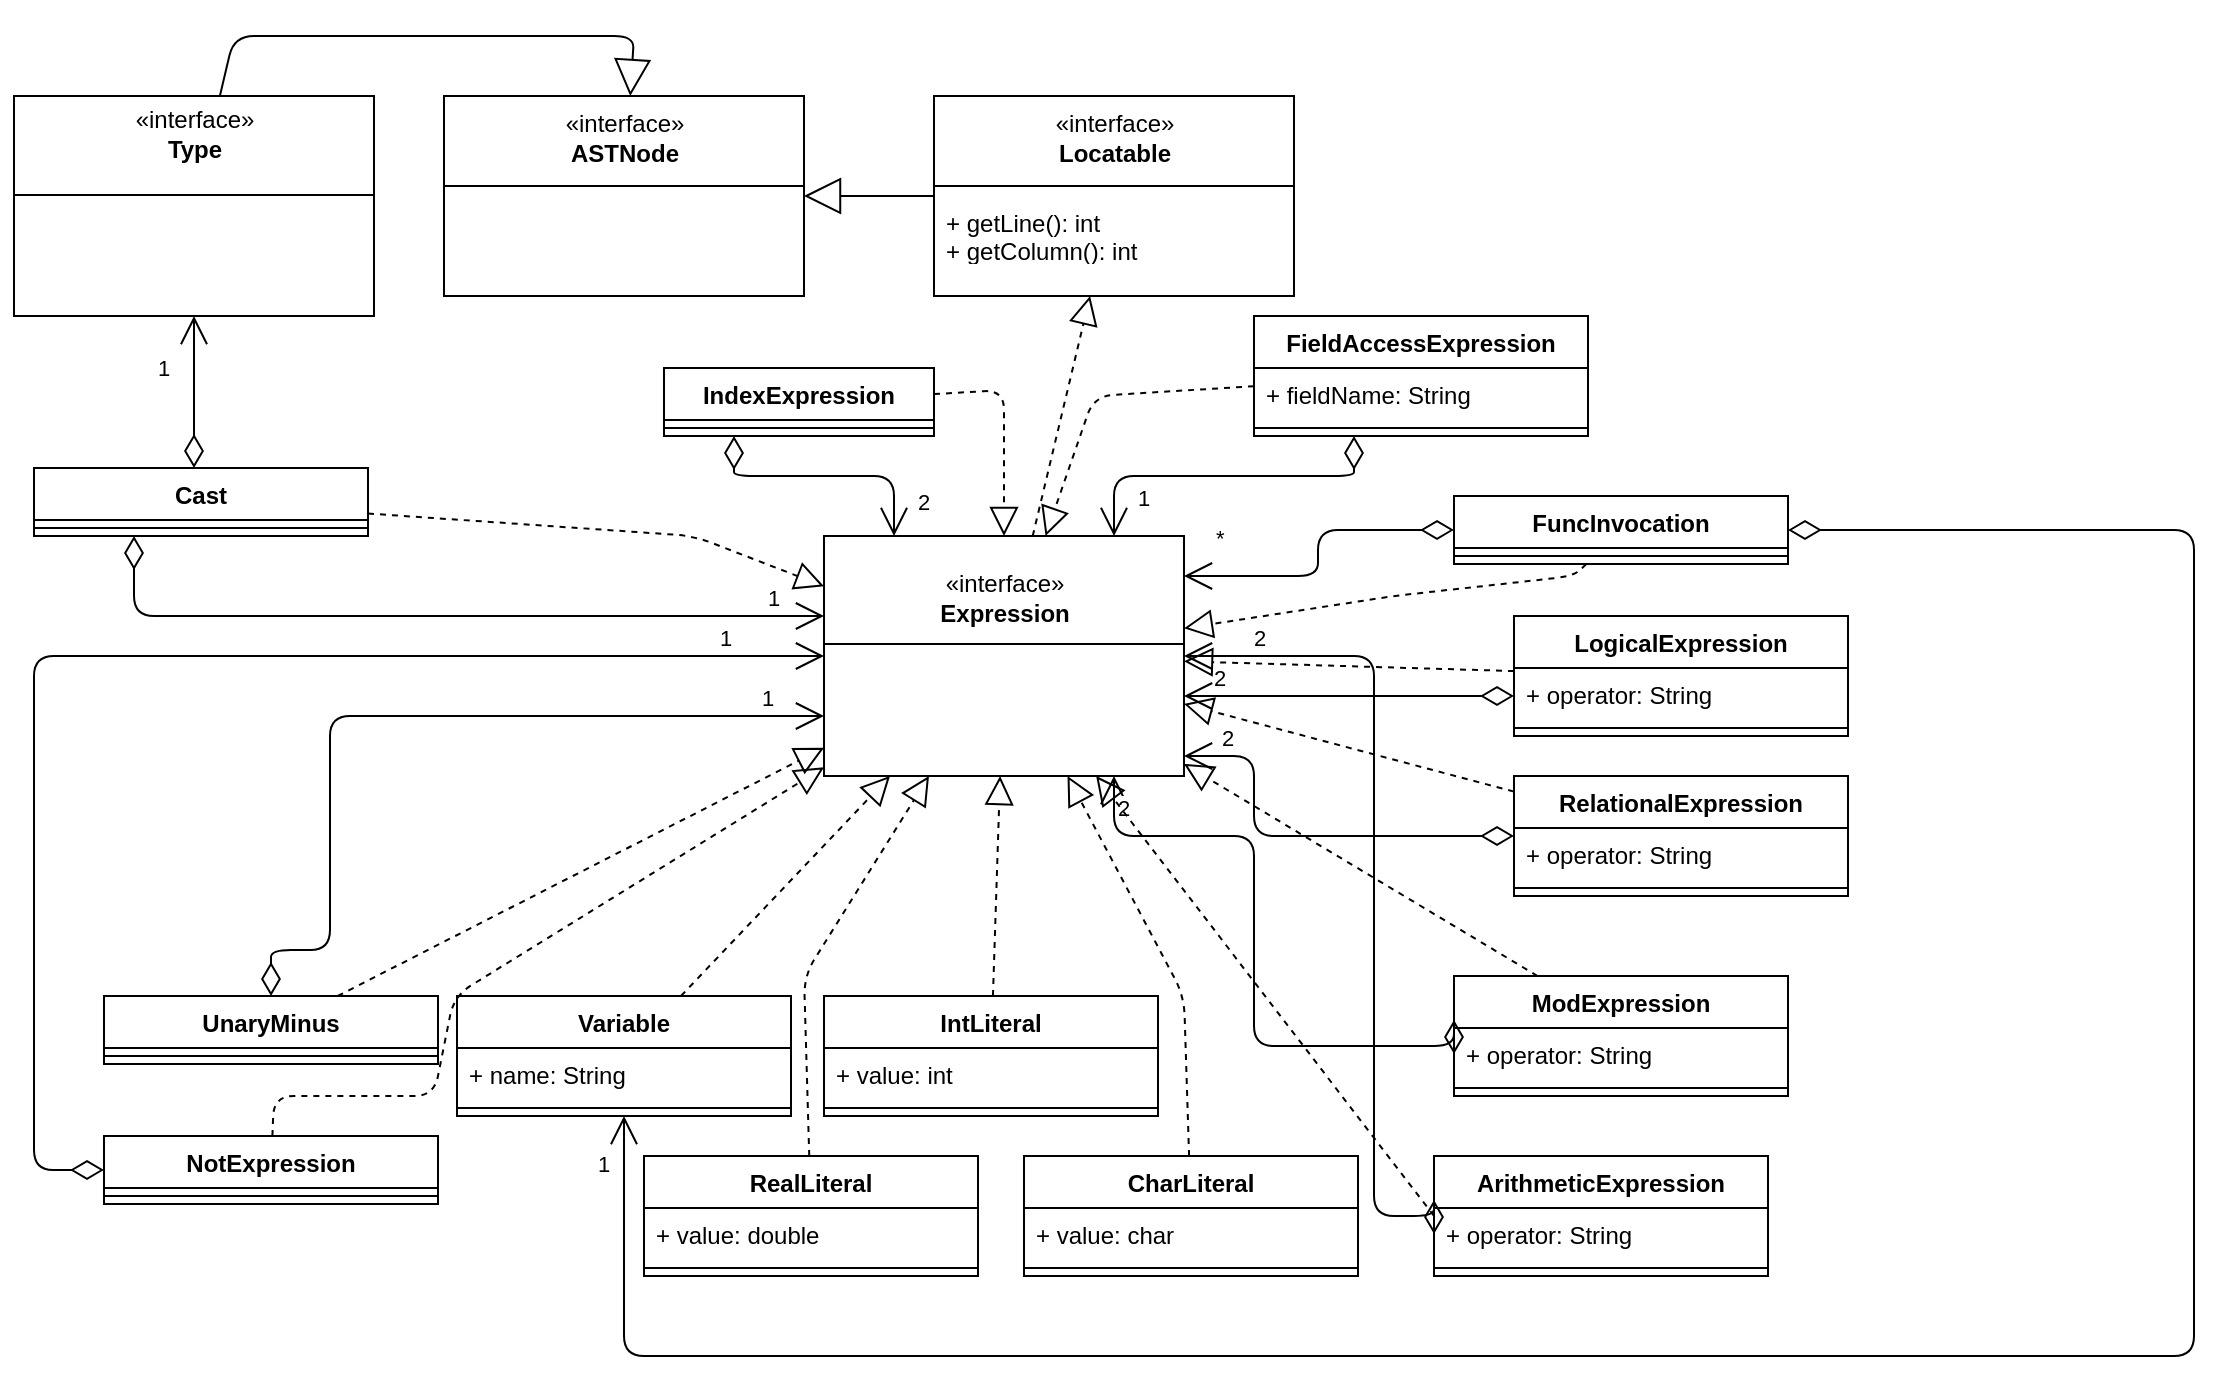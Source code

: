 <mxfile version="27.0.9">
  <diagram id="vZv2f6N4h2fVlUgS8-mH" name="Page-1">
    <mxGraphModel dx="1398" dy="729" grid="1" gridSize="10" guides="1" tooltips="1" connect="1" arrows="1" fold="1" page="1" pageScale="1" pageWidth="827" pageHeight="1169" math="0" shadow="0">
      <root>
        <mxCell id="0" />
        <mxCell id="1" parent="0" />
        <mxCell id="wIDoKdP5xiYzRXoxx19H-1" value="IntLiteral" style="swimlane;fontStyle=1;align=center;verticalAlign=top;childLayout=stackLayout;horizontal=1;startSize=26;horizontalStack=0;resizeParent=1;resizeParentMax=0;resizeLast=0;collapsible=1;marginBottom=0;" parent="1" vertex="1">
          <mxGeometry x="415" y="620" width="167" height="60" as="geometry" />
        </mxCell>
        <mxCell id="wIDoKdP5xiYzRXoxx19H-2" value="+ value: int" style="text;strokeColor=none;fillColor=none;align=left;verticalAlign=top;spacingLeft=4;spacingRight=4;overflow=hidden;rotatable=0;points=[[0,0.5],[1,0.5]];portConstraint=eastwest;" parent="wIDoKdP5xiYzRXoxx19H-1" vertex="1">
          <mxGeometry y="26" width="167" height="26" as="geometry" />
        </mxCell>
        <mxCell id="wIDoKdP5xiYzRXoxx19H-3" value="" style="line;strokeWidth=1;fillColor=none;align=left;verticalAlign=middle;spacingTop=-1;spacingLeft=3;spacingRight=3;rotatable=0;labelPosition=right;points=[];portConstraint=eastwest;" parent="wIDoKdP5xiYzRXoxx19H-1" vertex="1">
          <mxGeometry y="52" width="167" height="8" as="geometry" />
        </mxCell>
        <mxCell id="wIDoKdP5xiYzRXoxx19H-5" value="Variable" style="swimlane;fontStyle=1;align=center;verticalAlign=top;childLayout=stackLayout;horizontal=1;startSize=26;horizontalStack=0;resizeParent=1;resizeParentMax=0;resizeLast=0;collapsible=1;marginBottom=0;" parent="1" vertex="1">
          <mxGeometry x="231.5" y="620" width="167" height="60" as="geometry" />
        </mxCell>
        <mxCell id="wIDoKdP5xiYzRXoxx19H-6" value="+ name: String" style="text;strokeColor=none;fillColor=none;align=left;verticalAlign=top;spacingLeft=4;spacingRight=4;overflow=hidden;rotatable=0;points=[[0,0.5],[1,0.5]];portConstraint=eastwest;" parent="wIDoKdP5xiYzRXoxx19H-5" vertex="1">
          <mxGeometry y="26" width="167" height="26" as="geometry" />
        </mxCell>
        <mxCell id="wIDoKdP5xiYzRXoxx19H-7" value="" style="line;strokeWidth=1;fillColor=none;align=left;verticalAlign=middle;spacingTop=-1;spacingLeft=3;spacingRight=3;rotatable=0;labelPosition=right;points=[];portConstraint=eastwest;" parent="wIDoKdP5xiYzRXoxx19H-5" vertex="1">
          <mxGeometry y="52" width="167" height="8" as="geometry" />
        </mxCell>
        <mxCell id="wIDoKdP5xiYzRXoxx19H-10" value="ArithmeticExpression" style="swimlane;fontStyle=1;align=center;verticalAlign=top;childLayout=stackLayout;horizontal=1;startSize=26;horizontalStack=0;resizeParent=1;resizeParentMax=0;resizeLast=0;collapsible=1;marginBottom=0;" parent="1" vertex="1">
          <mxGeometry x="720" y="700" width="167" height="60" as="geometry" />
        </mxCell>
        <mxCell id="ovNd2vYWu6QJTb_T6tlP-1" value="+ operator: String" style="text;strokeColor=none;fillColor=none;align=left;verticalAlign=top;spacingLeft=4;spacingRight=4;overflow=hidden;rotatable=0;points=[[0,0.5],[1,0.5]];portConstraint=eastwest;" vertex="1" parent="wIDoKdP5xiYzRXoxx19H-10">
          <mxGeometry y="26" width="167" height="26" as="geometry" />
        </mxCell>
        <mxCell id="wIDoKdP5xiYzRXoxx19H-12" value="" style="line;strokeWidth=1;fillColor=none;align=left;verticalAlign=middle;spacingTop=-1;spacingLeft=3;spacingRight=3;rotatable=0;labelPosition=right;points=[];portConstraint=eastwest;" parent="wIDoKdP5xiYzRXoxx19H-10" vertex="1">
          <mxGeometry y="52" width="167" height="8" as="geometry" />
        </mxCell>
        <mxCell id="wIDoKdP5xiYzRXoxx19H-13" value="" style="group" parent="1" vertex="1" connectable="0">
          <mxGeometry x="415" y="390" width="180" height="120" as="geometry" />
        </mxCell>
        <mxCell id="wIDoKdP5xiYzRXoxx19H-14" value="+ method(type): type" style="text;strokeColor=none;fillColor=none;align=left;verticalAlign=top;spacingLeft=4;spacingRight=4;overflow=hidden;rotatable=0;points=[[0,0.5],[1,0.5]];portConstraint=eastwest;" parent="wIDoKdP5xiYzRXoxx19H-13" vertex="1">
          <mxGeometry y="60" width="180" height="50" as="geometry" />
        </mxCell>
        <mxCell id="wIDoKdP5xiYzRXoxx19H-15" value="«interface»&lt;br&gt;&lt;b&gt;Expression&lt;/b&gt;&lt;div&gt;&lt;b&gt;&lt;br&gt;&lt;br&gt;&lt;br&gt;&lt;br&gt;&lt;/b&gt;&lt;/div&gt;" style="html=1;" parent="wIDoKdP5xiYzRXoxx19H-13" vertex="1">
          <mxGeometry width="180" height="120" as="geometry" />
        </mxCell>
        <mxCell id="wIDoKdP5xiYzRXoxx19H-16" value="" style="line;strokeWidth=1;fillColor=none;align=left;verticalAlign=middle;spacingTop=-1;spacingLeft=3;spacingRight=3;rotatable=0;labelPosition=right;points=[];portConstraint=eastwest;" parent="wIDoKdP5xiYzRXoxx19H-13" vertex="1">
          <mxGeometry y="50" width="180" height="8" as="geometry" />
        </mxCell>
        <mxCell id="wIDoKdP5xiYzRXoxx19H-19" value="" style="endArrow=block;dashed=1;endFill=0;endSize=12;html=1;" parent="1" source="wIDoKdP5xiYzRXoxx19H-5" target="wIDoKdP5xiYzRXoxx19H-15" edge="1">
          <mxGeometry width="160" relative="1" as="geometry">
            <mxPoint x="315" y="500" as="sourcePoint" />
            <mxPoint x="475" y="500" as="targetPoint" />
          </mxGeometry>
        </mxCell>
        <mxCell id="wIDoKdP5xiYzRXoxx19H-20" value="" style="endArrow=block;dashed=1;endFill=0;endSize=12;html=1;" parent="1" source="wIDoKdP5xiYzRXoxx19H-1" target="wIDoKdP5xiYzRXoxx19H-15" edge="1">
          <mxGeometry width="160" relative="1" as="geometry">
            <mxPoint x="275.004" y="585" as="sourcePoint" />
            <mxPoint x="398.14" y="507.006" as="targetPoint" />
          </mxGeometry>
        </mxCell>
        <mxCell id="wIDoKdP5xiYzRXoxx19H-22" value="UnaryMinus" style="swimlane;fontStyle=1;align=center;verticalAlign=top;childLayout=stackLayout;horizontal=1;startSize=26;horizontalStack=0;resizeParent=1;resizeParentMax=0;resizeLast=0;collapsible=1;marginBottom=0;" parent="1" vertex="1">
          <mxGeometry x="55" y="620" width="167" height="34" as="geometry" />
        </mxCell>
        <mxCell id="wIDoKdP5xiYzRXoxx19H-24" value="" style="line;strokeWidth=1;fillColor=none;align=left;verticalAlign=middle;spacingTop=-1;spacingLeft=3;spacingRight=3;rotatable=0;labelPosition=right;points=[];portConstraint=eastwest;" parent="wIDoKdP5xiYzRXoxx19H-22" vertex="1">
          <mxGeometry y="26" width="167" height="8" as="geometry" />
        </mxCell>
        <mxCell id="wIDoKdP5xiYzRXoxx19H-25" value="" style="endArrow=block;dashed=1;endFill=0;endSize=12;html=1;" parent="1" source="wIDoKdP5xiYzRXoxx19H-22" target="wIDoKdP5xiYzRXoxx19H-15" edge="1">
          <mxGeometry width="160" relative="1" as="geometry">
            <mxPoint x="227" y="572" as="sourcePoint" />
            <mxPoint x="332" y="462" as="targetPoint" />
          </mxGeometry>
        </mxCell>
        <mxCell id="wIDoKdP5xiYzRXoxx19H-26" value="1" style="endArrow=open;html=1;endSize=12;startArrow=diamondThin;startSize=14;startFill=0;edgeStyle=orthogonalEdgeStyle;align=left;verticalAlign=bottom;exitX=0.5;exitY=0;exitDx=0;exitDy=0;" parent="1" source="wIDoKdP5xiYzRXoxx19H-22" target="wIDoKdP5xiYzRXoxx19H-15" edge="1">
          <mxGeometry x="0.841" relative="1" as="geometry">
            <mxPoint x="145" y="597" as="sourcePoint" />
            <mxPoint x="338" y="420" as="targetPoint" />
            <mxPoint as="offset" />
            <Array as="points">
              <mxPoint x="138" y="597" />
              <mxPoint x="168" y="597" />
              <mxPoint x="168" y="480" />
            </Array>
          </mxGeometry>
        </mxCell>
        <mxCell id="wIDoKdP5xiYzRXoxx19H-27" value="" style="group" parent="1" vertex="1" connectable="0">
          <mxGeometry x="225" y="170" width="180" height="100" as="geometry" />
        </mxCell>
        <mxCell id="wIDoKdP5xiYzRXoxx19H-28" value="+ method(type): type" style="text;strokeColor=none;fillColor=none;align=left;verticalAlign=top;spacingLeft=4;spacingRight=4;overflow=hidden;rotatable=0;points=[[0,0.5],[1,0.5]];portConstraint=eastwest;" parent="wIDoKdP5xiYzRXoxx19H-27" vertex="1">
          <mxGeometry y="50" width="180" height="41.667" as="geometry" />
        </mxCell>
        <mxCell id="wIDoKdP5xiYzRXoxx19H-29" value="«interface»&lt;br&gt;&lt;b&gt;ASTNode&lt;br&gt;&lt;br&gt;&lt;br&gt;&lt;br&gt;&lt;br&gt;&lt;/b&gt;" style="html=1;" parent="wIDoKdP5xiYzRXoxx19H-27" vertex="1">
          <mxGeometry width="180" height="100" as="geometry" />
        </mxCell>
        <mxCell id="wIDoKdP5xiYzRXoxx19H-30" value="" style="line;strokeWidth=1;fillColor=none;align=left;verticalAlign=middle;spacingTop=-1;spacingLeft=3;spacingRight=3;rotatable=0;labelPosition=right;points=[];portConstraint=eastwest;" parent="wIDoKdP5xiYzRXoxx19H-27" vertex="1">
          <mxGeometry y="41.667" width="180" height="6.667" as="geometry" />
        </mxCell>
        <mxCell id="wIDoKdP5xiYzRXoxx19H-32" value="" style="group" parent="1" vertex="1" connectable="0">
          <mxGeometry x="470" y="170" width="180" height="100" as="geometry" />
        </mxCell>
        <mxCell id="wIDoKdP5xiYzRXoxx19H-33" value="+ method(type): type" style="text;strokeColor=none;fillColor=none;align=left;verticalAlign=top;spacingLeft=4;spacingRight=4;overflow=hidden;rotatable=0;points=[[0,0.5],[1,0.5]];portConstraint=eastwest;" parent="wIDoKdP5xiYzRXoxx19H-32" vertex="1">
          <mxGeometry y="50" width="180" height="41.667" as="geometry" />
        </mxCell>
        <mxCell id="wIDoKdP5xiYzRXoxx19H-34" value="«interface»&lt;br&gt;&lt;b&gt;Locatable&lt;br&gt;&lt;br&gt;&lt;br&gt;&lt;br&gt;&lt;br&gt;&lt;/b&gt;" style="html=1;" parent="wIDoKdP5xiYzRXoxx19H-32" vertex="1">
          <mxGeometry width="180" height="100" as="geometry" />
        </mxCell>
        <mxCell id="wIDoKdP5xiYzRXoxx19H-35" value="" style="line;strokeWidth=1;fillColor=none;align=left;verticalAlign=middle;spacingTop=-1;spacingLeft=3;spacingRight=3;rotatable=0;labelPosition=right;points=[];portConstraint=eastwest;" parent="wIDoKdP5xiYzRXoxx19H-32" vertex="1">
          <mxGeometry y="41.667" width="180" height="6.667" as="geometry" />
        </mxCell>
        <mxCell id="wIDoKdP5xiYzRXoxx19H-36" value="+ getLine(): int&#xa;+ getColumn(): int" style="text;strokeColor=none;fillColor=none;align=left;verticalAlign=top;spacingLeft=4;spacingRight=4;overflow=hidden;rotatable=0;points=[[0,0.5],[1,0.5]];portConstraint=eastwest;" parent="wIDoKdP5xiYzRXoxx19H-32" vertex="1">
          <mxGeometry y="50" width="180" height="30" as="geometry" />
        </mxCell>
        <mxCell id="wIDoKdP5xiYzRXoxx19H-37" value="" style="endArrow=block;dashed=1;endFill=0;endSize=12;html=1;" parent="1" source="wIDoKdP5xiYzRXoxx19H-15" target="wIDoKdP5xiYzRXoxx19H-34" edge="1">
          <mxGeometry width="160" relative="1" as="geometry">
            <mxPoint x="585" y="390" as="sourcePoint" />
            <mxPoint x="484" y="280" as="targetPoint" />
          </mxGeometry>
        </mxCell>
        <mxCell id="wIDoKdP5xiYzRXoxx19H-38" value="" style="endArrow=block;endSize=16;endFill=0;html=1;" parent="1" source="wIDoKdP5xiYzRXoxx19H-34" target="wIDoKdP5xiYzRXoxx19H-29" edge="1">
          <mxGeometry width="160" relative="1" as="geometry">
            <mxPoint x="355" y="60" as="sourcePoint" />
            <mxPoint x="515" y="60" as="targetPoint" />
          </mxGeometry>
        </mxCell>
        <mxCell id="zcRp5Hii9O5nH9eWh5a0-1" value="RealLiteral" style="swimlane;fontStyle=1;align=center;verticalAlign=top;childLayout=stackLayout;horizontal=1;startSize=26;horizontalStack=0;resizeParent=1;resizeParentMax=0;resizeLast=0;collapsible=1;marginBottom=0;" parent="1" vertex="1">
          <mxGeometry x="325" y="700" width="167" height="60" as="geometry" />
        </mxCell>
        <mxCell id="zcRp5Hii9O5nH9eWh5a0-2" value="+ value: double" style="text;strokeColor=none;fillColor=none;align=left;verticalAlign=top;spacingLeft=4;spacingRight=4;overflow=hidden;rotatable=0;points=[[0,0.5],[1,0.5]];portConstraint=eastwest;" parent="zcRp5Hii9O5nH9eWh5a0-1" vertex="1">
          <mxGeometry y="26" width="167" height="26" as="geometry" />
        </mxCell>
        <mxCell id="zcRp5Hii9O5nH9eWh5a0-3" value="" style="line;strokeWidth=1;fillColor=none;align=left;verticalAlign=middle;spacingTop=-1;spacingLeft=3;spacingRight=3;rotatable=0;labelPosition=right;points=[];portConstraint=eastwest;" parent="zcRp5Hii9O5nH9eWh5a0-1" vertex="1">
          <mxGeometry y="52" width="167" height="8" as="geometry" />
        </mxCell>
        <mxCell id="zcRp5Hii9O5nH9eWh5a0-4" value="CharLiteral" style="swimlane;fontStyle=1;align=center;verticalAlign=top;childLayout=stackLayout;horizontal=1;startSize=26;horizontalStack=0;resizeParent=1;resizeParentMax=0;resizeLast=0;collapsible=1;marginBottom=0;" parent="1" vertex="1">
          <mxGeometry x="515" y="700" width="167" height="60" as="geometry" />
        </mxCell>
        <mxCell id="zcRp5Hii9O5nH9eWh5a0-5" value="+ value: char" style="text;strokeColor=none;fillColor=none;align=left;verticalAlign=top;spacingLeft=4;spacingRight=4;overflow=hidden;rotatable=0;points=[[0,0.5],[1,0.5]];portConstraint=eastwest;" parent="zcRp5Hii9O5nH9eWh5a0-4" vertex="1">
          <mxGeometry y="26" width="167" height="26" as="geometry" />
        </mxCell>
        <mxCell id="zcRp5Hii9O5nH9eWh5a0-6" value="" style="line;strokeWidth=1;fillColor=none;align=left;verticalAlign=middle;spacingTop=-1;spacingLeft=3;spacingRight=3;rotatable=0;labelPosition=right;points=[];portConstraint=eastwest;" parent="zcRp5Hii9O5nH9eWh5a0-4" vertex="1">
          <mxGeometry y="52" width="167" height="8" as="geometry" />
        </mxCell>
        <mxCell id="zcRp5Hii9O5nH9eWh5a0-8" value="" style="endArrow=block;dashed=1;endFill=0;endSize=12;html=1;" parent="1" source="zcRp5Hii9O5nH9eWh5a0-1" target="wIDoKdP5xiYzRXoxx19H-15" edge="1">
          <mxGeometry width="160" relative="1" as="geometry">
            <mxPoint x="245" y="700" as="sourcePoint" />
            <mxPoint x="405" y="700" as="targetPoint" />
            <Array as="points">
              <mxPoint x="405" y="610" />
            </Array>
          </mxGeometry>
        </mxCell>
        <mxCell id="zcRp5Hii9O5nH9eWh5a0-9" value="" style="endArrow=block;dashed=1;endFill=0;endSize=12;html=1;" parent="1" source="zcRp5Hii9O5nH9eWh5a0-4" target="wIDoKdP5xiYzRXoxx19H-15" edge="1">
          <mxGeometry width="160" relative="1" as="geometry">
            <mxPoint x="495" y="700" as="sourcePoint" />
            <mxPoint x="655" y="700" as="targetPoint" />
            <Array as="points">
              <mxPoint x="595" y="620" />
            </Array>
          </mxGeometry>
        </mxCell>
        <mxCell id="zcRp5Hii9O5nH9eWh5a0-10" value="FuncInvocation" style="swimlane;fontStyle=1;align=center;verticalAlign=top;childLayout=stackLayout;horizontal=1;startSize=26;horizontalStack=0;resizeParent=1;resizeParentMax=0;resizeLast=0;collapsible=1;marginBottom=0;" parent="1" vertex="1">
          <mxGeometry x="730" y="370" width="167" height="34" as="geometry" />
        </mxCell>
        <mxCell id="zcRp5Hii9O5nH9eWh5a0-12" value="" style="line;strokeWidth=1;fillColor=none;align=left;verticalAlign=middle;spacingTop=-1;spacingLeft=3;spacingRight=3;rotatable=0;labelPosition=right;points=[];portConstraint=eastwest;" parent="zcRp5Hii9O5nH9eWh5a0-10" vertex="1">
          <mxGeometry y="26" width="167" height="8" as="geometry" />
        </mxCell>
        <mxCell id="zcRp5Hii9O5nH9eWh5a0-13" value="" style="endArrow=block;dashed=1;endFill=0;endSize=12;html=1;" parent="1" source="zcRp5Hii9O5nH9eWh5a0-10" target="wIDoKdP5xiYzRXoxx19H-15" edge="1">
          <mxGeometry width="160" relative="1" as="geometry">
            <mxPoint x="717" y="500.0" as="sourcePoint" />
            <mxPoint x="877" y="500.0" as="targetPoint" />
            <Array as="points">
              <mxPoint x="790" y="410" />
              <mxPoint x="700" y="420" />
            </Array>
          </mxGeometry>
        </mxCell>
        <mxCell id="zcRp5Hii9O5nH9eWh5a0-14" value="NotExpression" style="swimlane;fontStyle=1;align=center;verticalAlign=top;childLayout=stackLayout;horizontal=1;startSize=26;horizontalStack=0;resizeParent=1;resizeParentMax=0;resizeLast=0;collapsible=1;marginBottom=0;" parent="1" vertex="1">
          <mxGeometry x="55" y="690" width="167" height="34" as="geometry" />
        </mxCell>
        <mxCell id="zcRp5Hii9O5nH9eWh5a0-15" value="" style="line;strokeWidth=1;fillColor=none;align=left;verticalAlign=middle;spacingTop=-1;spacingLeft=3;spacingRight=3;rotatable=0;labelPosition=right;points=[];portConstraint=eastwest;" parent="zcRp5Hii9O5nH9eWh5a0-14" vertex="1">
          <mxGeometry y="26" width="167" height="8" as="geometry" />
        </mxCell>
        <mxCell id="zcRp5Hii9O5nH9eWh5a0-16" value="1" style="endArrow=open;html=1;endSize=12;startArrow=diamondThin;startSize=14;startFill=0;edgeStyle=orthogonalEdgeStyle;align=left;verticalAlign=bottom;" parent="1" source="zcRp5Hii9O5nH9eWh5a0-14" target="wIDoKdP5xiYzRXoxx19H-15" edge="1">
          <mxGeometry x="0.841" relative="1" as="geometry">
            <mxPoint x="149" y="630" as="sourcePoint" />
            <mxPoint x="425" y="430" as="targetPoint" />
            <mxPoint as="offset" />
            <Array as="points">
              <mxPoint x="20" y="707" />
              <mxPoint x="20" y="450" />
            </Array>
          </mxGeometry>
        </mxCell>
        <mxCell id="zcRp5Hii9O5nH9eWh5a0-17" value="" style="endArrow=block;dashed=1;endFill=0;endSize=12;html=1;" parent="1" source="zcRp5Hii9O5nH9eWh5a0-14" target="wIDoKdP5xiYzRXoxx19H-15" edge="1">
          <mxGeometry width="160" relative="1" as="geometry">
            <mxPoint x="70" y="930" as="sourcePoint" />
            <mxPoint x="230" y="930" as="targetPoint" />
            <Array as="points">
              <mxPoint x="140" y="670" />
              <mxPoint x="220" y="670" />
              <mxPoint x="230" y="620" />
            </Array>
          </mxGeometry>
        </mxCell>
        <mxCell id="zcRp5Hii9O5nH9eWh5a0-18" value="Cast" style="swimlane;fontStyle=1;align=center;verticalAlign=top;childLayout=stackLayout;horizontal=1;startSize=26;horizontalStack=0;resizeParent=1;resizeParentMax=0;resizeLast=0;collapsible=1;marginBottom=0;" parent="1" vertex="1">
          <mxGeometry x="20" y="356" width="167" height="34" as="geometry" />
        </mxCell>
        <mxCell id="zcRp5Hii9O5nH9eWh5a0-19" value="" style="line;strokeWidth=1;fillColor=none;align=left;verticalAlign=middle;spacingTop=-1;spacingLeft=3;spacingRight=3;rotatable=0;labelPosition=right;points=[];portConstraint=eastwest;" parent="zcRp5Hii9O5nH9eWh5a0-18" vertex="1">
          <mxGeometry y="26" width="167" height="8" as="geometry" />
        </mxCell>
        <mxCell id="zcRp5Hii9O5nH9eWh5a0-20" value="1" style="endArrow=open;html=1;endSize=12;startArrow=diamondThin;startSize=14;startFill=0;edgeStyle=orthogonalEdgeStyle;align=left;verticalAlign=bottom;" parent="1" source="zcRp5Hii9O5nH9eWh5a0-18" target="wIDoKdP5xiYzRXoxx19H-15" edge="1">
          <mxGeometry x="0.841" relative="1" as="geometry">
            <mxPoint x="65" y="717" as="sourcePoint" />
            <mxPoint x="425" y="460" as="targetPoint" />
            <mxPoint as="offset" />
            <Array as="points">
              <mxPoint x="70" y="430" />
            </Array>
          </mxGeometry>
        </mxCell>
        <mxCell id="zcRp5Hii9O5nH9eWh5a0-22" value="*" style="endArrow=open;html=1;endSize=12;startArrow=diamondThin;startSize=14;startFill=0;edgeStyle=orthogonalEdgeStyle;align=left;verticalAlign=bottom;" parent="1" source="zcRp5Hii9O5nH9eWh5a0-10" target="wIDoKdP5xiYzRXoxx19H-15" edge="1">
          <mxGeometry x="0.821" y="-10" relative="1" as="geometry">
            <mxPoint x="730" y="470" as="sourcePoint" />
            <mxPoint x="890" y="470" as="targetPoint" />
            <mxPoint as="offset" />
            <Array as="points">
              <mxPoint x="662" y="387" />
              <mxPoint x="662" y="410" />
            </Array>
          </mxGeometry>
        </mxCell>
        <mxCell id="zcRp5Hii9O5nH9eWh5a0-24" value="" style="endArrow=block;dashed=1;endFill=0;endSize=12;html=1;" parent="1" source="zcRp5Hii9O5nH9eWh5a0-18" target="wIDoKdP5xiYzRXoxx19H-15" edge="1">
          <mxGeometry width="160" relative="1" as="geometry">
            <mxPoint x="182" y="630" as="sourcePoint" />
            <mxPoint x="425" y="506" as="targetPoint" />
            <Array as="points">
              <mxPoint x="350" y="390" />
            </Array>
          </mxGeometry>
        </mxCell>
        <mxCell id="5UMiv16RsiWCEvbho4ql-1" value="" style="group" parent="1" vertex="1" connectable="0">
          <mxGeometry x="10" y="170" width="180" height="110" as="geometry" />
        </mxCell>
        <mxCell id="5UMiv16RsiWCEvbho4ql-2" value="+ method(type): type" style="text;strokeColor=none;fillColor=none;align=left;verticalAlign=top;spacingLeft=4;spacingRight=4;overflow=hidden;rotatable=0;points=[[0,0.5],[1,0.5]];portConstraint=eastwest;" parent="5UMiv16RsiWCEvbho4ql-1" vertex="1">
          <mxGeometry y="55.0" width="180" height="45.833" as="geometry" />
        </mxCell>
        <mxCell id="5UMiv16RsiWCEvbho4ql-3" value="«interface»&lt;br&gt;&lt;b&gt;Type&lt;br&gt;&lt;br&gt;&lt;br&gt;&lt;br&gt;&lt;br&gt;&lt;br&gt;&lt;/b&gt;" style="html=1;" parent="5UMiv16RsiWCEvbho4ql-1" vertex="1">
          <mxGeometry width="180" height="110.0" as="geometry" />
        </mxCell>
        <mxCell id="5UMiv16RsiWCEvbho4ql-4" value="" style="line;strokeWidth=1;fillColor=none;align=left;verticalAlign=middle;spacingTop=-1;spacingLeft=3;spacingRight=3;rotatable=0;labelPosition=right;points=[];portConstraint=eastwest;" parent="5UMiv16RsiWCEvbho4ql-1" vertex="1">
          <mxGeometry y="45.833" width="180" height="7.333" as="geometry" />
        </mxCell>
        <mxCell id="5UMiv16RsiWCEvbho4ql-5" value="1" style="endArrow=open;html=1;endSize=12;startArrow=diamondThin;startSize=14;startFill=0;edgeStyle=orthogonalEdgeStyle;align=left;verticalAlign=bottom;" parent="1" source="zcRp5Hii9O5nH9eWh5a0-18" target="5UMiv16RsiWCEvbho4ql-3" edge="1">
          <mxGeometry x="0.091" y="20" relative="1" as="geometry">
            <mxPoint x="90" y="330" as="sourcePoint" />
            <mxPoint x="250" y="330" as="targetPoint" />
            <mxPoint as="offset" />
            <Array as="points">
              <mxPoint x="100" y="340" />
              <mxPoint x="100" y="340" />
            </Array>
          </mxGeometry>
        </mxCell>
        <mxCell id="5UMiv16RsiWCEvbho4ql-7" value="" style="endArrow=block;endSize=16;endFill=0;html=1;" parent="1" source="5UMiv16RsiWCEvbho4ql-3" target="wIDoKdP5xiYzRXoxx19H-29" edge="1">
          <mxGeometry width="160" relative="1" as="geometry">
            <mxPoint x="535" y="230" as="sourcePoint" />
            <mxPoint x="415" y="230" as="targetPoint" />
            <Array as="points">
              <mxPoint x="120" y="140" />
              <mxPoint x="320" y="140" />
            </Array>
          </mxGeometry>
        </mxCell>
        <mxCell id="5UMiv16RsiWCEvbho4ql-9" value="IndexExpression" style="swimlane;fontStyle=1;align=center;verticalAlign=top;childLayout=stackLayout;horizontal=1;startSize=26;horizontalStack=0;resizeParent=1;resizeParentMax=0;resizeLast=0;collapsible=1;marginBottom=0;" parent="1" vertex="1">
          <mxGeometry x="335" y="306" width="135" height="34" as="geometry" />
        </mxCell>
        <mxCell id="5UMiv16RsiWCEvbho4ql-10" value="" style="line;strokeWidth=1;fillColor=none;align=left;verticalAlign=middle;spacingTop=-1;spacingLeft=3;spacingRight=3;rotatable=0;labelPosition=right;points=[];portConstraint=eastwest;" parent="5UMiv16RsiWCEvbho4ql-9" vertex="1">
          <mxGeometry y="26" width="135" height="8" as="geometry" />
        </mxCell>
        <mxCell id="5UMiv16RsiWCEvbho4ql-11" value="" style="endArrow=block;dashed=1;endFill=0;endSize=12;html=1;" parent="1" source="5UMiv16RsiWCEvbho4ql-9" target="wIDoKdP5xiYzRXoxx19H-15" edge="1">
          <mxGeometry width="160" relative="1" as="geometry">
            <mxPoint x="544" y="400" as="sourcePoint" />
            <mxPoint x="601" y="280" as="targetPoint" />
            <Array as="points">
              <mxPoint x="505" y="317" />
            </Array>
          </mxGeometry>
        </mxCell>
        <mxCell id="5UMiv16RsiWCEvbho4ql-12" value="2" style="endArrow=open;html=1;endSize=12;startArrow=diamondThin;startSize=14;startFill=0;edgeStyle=orthogonalEdgeStyle;align=left;verticalAlign=bottom;" parent="1" source="5UMiv16RsiWCEvbho4ql-9" target="wIDoKdP5xiYzRXoxx19H-15" edge="1">
          <mxGeometry x="0.875" y="10" relative="1" as="geometry">
            <mxPoint x="365" y="360" as="sourcePoint" />
            <mxPoint x="525" y="360" as="targetPoint" />
            <mxPoint as="offset" />
            <Array as="points">
              <mxPoint x="370" y="360" />
              <mxPoint x="450" y="360" />
            </Array>
          </mxGeometry>
        </mxCell>
        <mxCell id="5UMiv16RsiWCEvbho4ql-15" value="FieldAccessExpression" style="swimlane;fontStyle=1;align=center;verticalAlign=top;childLayout=stackLayout;horizontal=1;startSize=26;horizontalStack=0;resizeParent=1;resizeParentMax=0;resizeLast=0;collapsible=1;marginBottom=0;" parent="1" vertex="1">
          <mxGeometry x="630" y="280" width="167" height="60" as="geometry" />
        </mxCell>
        <mxCell id="5UMiv16RsiWCEvbho4ql-16" value="+ fieldName: String" style="text;strokeColor=none;fillColor=none;align=left;verticalAlign=top;spacingLeft=4;spacingRight=4;overflow=hidden;rotatable=0;points=[[0,0.5],[1,0.5]];portConstraint=eastwest;" parent="5UMiv16RsiWCEvbho4ql-15" vertex="1">
          <mxGeometry y="26" width="167" height="26" as="geometry" />
        </mxCell>
        <mxCell id="5UMiv16RsiWCEvbho4ql-17" value="" style="line;strokeWidth=1;fillColor=none;align=left;verticalAlign=middle;spacingTop=-1;spacingLeft=3;spacingRight=3;rotatable=0;labelPosition=right;points=[];portConstraint=eastwest;" parent="5UMiv16RsiWCEvbho4ql-15" vertex="1">
          <mxGeometry y="52" width="167" height="8" as="geometry" />
        </mxCell>
        <mxCell id="5UMiv16RsiWCEvbho4ql-18" value="" style="endArrow=block;dashed=1;endFill=0;endSize=12;html=1;" parent="1" source="5UMiv16RsiWCEvbho4ql-15" target="wIDoKdP5xiYzRXoxx19H-15" edge="1">
          <mxGeometry width="160" relative="1" as="geometry">
            <mxPoint x="424" y="327" as="sourcePoint" />
            <mxPoint x="515" y="400" as="targetPoint" />
            <Array as="points">
              <mxPoint x="550" y="320" />
            </Array>
          </mxGeometry>
        </mxCell>
        <mxCell id="5UMiv16RsiWCEvbho4ql-19" value="1" style="endArrow=open;html=1;endSize=12;startArrow=diamondThin;startSize=14;startFill=0;edgeStyle=orthogonalEdgeStyle;align=left;verticalAlign=bottom;" parent="1" source="5UMiv16RsiWCEvbho4ql-15" target="wIDoKdP5xiYzRXoxx19H-15" edge="1">
          <mxGeometry x="0.875" y="10" relative="1" as="geometry">
            <mxPoint x="341" y="344" as="sourcePoint" />
            <mxPoint x="460" y="400" as="targetPoint" />
            <mxPoint as="offset" />
            <Array as="points">
              <mxPoint x="680" y="360" />
              <mxPoint x="560" y="360" />
            </Array>
          </mxGeometry>
        </mxCell>
        <mxCell id="p7DPL7Ij17MreAmTJk7b-1" value="1" style="endArrow=open;html=1;endSize=12;startArrow=diamondThin;startSize=14;startFill=0;edgeStyle=orthogonalEdgeStyle;align=left;verticalAlign=bottom;" parent="1" source="zcRp5Hii9O5nH9eWh5a0-10" target="wIDoKdP5xiYzRXoxx19H-5" edge="1">
          <mxGeometry x="0.957" y="15" relative="1" as="geometry">
            <mxPoint x="340" y="850" as="sourcePoint" />
            <mxPoint x="500" y="850" as="targetPoint" />
            <mxPoint as="offset" />
            <Array as="points">
              <mxPoint x="1100" y="387" />
              <mxPoint x="1100" y="800" />
              <mxPoint x="315" y="800" />
            </Array>
          </mxGeometry>
        </mxCell>
        <mxCell id="p7DPL7Ij17MreAmTJk7b-3" value="LogicalExpression" style="swimlane;fontStyle=1;align=center;verticalAlign=top;childLayout=stackLayout;horizontal=1;startSize=26;horizontalStack=0;resizeParent=1;resizeParentMax=0;resizeLast=0;collapsible=1;marginBottom=0;" parent="1" vertex="1">
          <mxGeometry x="760" y="430" width="167" height="60" as="geometry" />
        </mxCell>
        <mxCell id="p7DPL7Ij17MreAmTJk7b-4" value="+ operator: String" style="text;strokeColor=none;fillColor=none;align=left;verticalAlign=top;spacingLeft=4;spacingRight=4;overflow=hidden;rotatable=0;points=[[0,0.5],[1,0.5]];portConstraint=eastwest;" parent="p7DPL7Ij17MreAmTJk7b-3" vertex="1">
          <mxGeometry y="26" width="167" height="26" as="geometry" />
        </mxCell>
        <mxCell id="p7DPL7Ij17MreAmTJk7b-5" value="" style="line;strokeWidth=1;fillColor=none;align=left;verticalAlign=middle;spacingTop=-1;spacingLeft=3;spacingRight=3;rotatable=0;labelPosition=right;points=[];portConstraint=eastwest;" parent="p7DPL7Ij17MreAmTJk7b-3" vertex="1">
          <mxGeometry y="52" width="167" height="8" as="geometry" />
        </mxCell>
        <mxCell id="p7DPL7Ij17MreAmTJk7b-6" value="RelationalExpression" style="swimlane;fontStyle=1;align=center;verticalAlign=top;childLayout=stackLayout;horizontal=1;startSize=26;horizontalStack=0;resizeParent=1;resizeParentMax=0;resizeLast=0;collapsible=1;marginBottom=0;" parent="1" vertex="1">
          <mxGeometry x="760" y="510" width="167" height="60" as="geometry" />
        </mxCell>
        <mxCell id="p7DPL7Ij17MreAmTJk7b-7" value="+ operator: String" style="text;strokeColor=none;fillColor=none;align=left;verticalAlign=top;spacingLeft=4;spacingRight=4;overflow=hidden;rotatable=0;points=[[0,0.5],[1,0.5]];portConstraint=eastwest;" parent="p7DPL7Ij17MreAmTJk7b-6" vertex="1">
          <mxGeometry y="26" width="167" height="26" as="geometry" />
        </mxCell>
        <mxCell id="p7DPL7Ij17MreAmTJk7b-8" value="" style="line;strokeWidth=1;fillColor=none;align=left;verticalAlign=middle;spacingTop=-1;spacingLeft=3;spacingRight=3;rotatable=0;labelPosition=right;points=[];portConstraint=eastwest;" parent="p7DPL7Ij17MreAmTJk7b-6" vertex="1">
          <mxGeometry y="52" width="167" height="8" as="geometry" />
        </mxCell>
        <mxCell id="p7DPL7Ij17MreAmTJk7b-9" value="" style="endArrow=block;dashed=1;endFill=0;endSize=12;html=1;" parent="1" source="p7DPL7Ij17MreAmTJk7b-3" target="wIDoKdP5xiYzRXoxx19H-15" edge="1">
          <mxGeometry width="160" relative="1" as="geometry">
            <mxPoint x="720" y="600" as="sourcePoint" />
            <mxPoint x="880" y="600" as="targetPoint" />
          </mxGeometry>
        </mxCell>
        <mxCell id="p7DPL7Ij17MreAmTJk7b-10" value="" style="endArrow=block;dashed=1;endFill=0;endSize=12;html=1;" parent="1" source="p7DPL7Ij17MreAmTJk7b-6" target="wIDoKdP5xiYzRXoxx19H-15" edge="1">
          <mxGeometry width="160" relative="1" as="geometry">
            <mxPoint x="770" y="468" as="sourcePoint" />
            <mxPoint x="605" y="463" as="targetPoint" />
          </mxGeometry>
        </mxCell>
        <mxCell id="p7DPL7Ij17MreAmTJk7b-11" value="2" style="endArrow=open;html=1;endSize=12;startArrow=diamondThin;startSize=14;startFill=0;edgeStyle=orthogonalEdgeStyle;align=left;verticalAlign=bottom;" parent="1" source="p7DPL7Ij17MreAmTJk7b-6" target="wIDoKdP5xiYzRXoxx19H-15" edge="1">
          <mxGeometry x="0.841" relative="1" as="geometry">
            <mxPoint x="695" y="630" as="sourcePoint" />
            <mxPoint x="605" y="510" as="targetPoint" />
            <mxPoint as="offset" />
            <Array as="points">
              <mxPoint x="630" y="540" />
              <mxPoint x="630" y="500" />
            </Array>
          </mxGeometry>
        </mxCell>
        <mxCell id="p7DPL7Ij17MreAmTJk7b-12" value="2" style="endArrow=open;html=1;endSize=12;startArrow=diamondThin;startSize=14;startFill=0;edgeStyle=orthogonalEdgeStyle;align=left;verticalAlign=bottom;" parent="1" source="p7DPL7Ij17MreAmTJk7b-3" target="wIDoKdP5xiYzRXoxx19H-15" edge="1">
          <mxGeometry x="0.841" relative="1" as="geometry">
            <mxPoint x="770" y="550" as="sourcePoint" />
            <mxPoint x="605" y="510" as="targetPoint" />
            <mxPoint as="offset" />
            <Array as="points">
              <mxPoint x="600" y="470" />
              <mxPoint x="600" y="470" />
            </Array>
          </mxGeometry>
        </mxCell>
        <mxCell id="FSjlENQ1su7ySYIfnpes-1" value="ModExpression" style="swimlane;fontStyle=1;align=center;verticalAlign=top;childLayout=stackLayout;horizontal=1;startSize=26;horizontalStack=0;resizeParent=1;resizeParentMax=0;resizeLast=0;collapsible=1;marginBottom=0;" parent="1" vertex="1">
          <mxGeometry x="730" y="610" width="167" height="60" as="geometry" />
        </mxCell>
        <mxCell id="ovNd2vYWu6QJTb_T6tlP-2" value="+ operator: String" style="text;strokeColor=none;fillColor=none;align=left;verticalAlign=top;spacingLeft=4;spacingRight=4;overflow=hidden;rotatable=0;points=[[0,0.5],[1,0.5]];portConstraint=eastwest;" vertex="1" parent="FSjlENQ1su7ySYIfnpes-1">
          <mxGeometry y="26" width="167" height="26" as="geometry" />
        </mxCell>
        <mxCell id="FSjlENQ1su7ySYIfnpes-3" value="" style="line;strokeWidth=1;fillColor=none;align=left;verticalAlign=middle;spacingTop=-1;spacingLeft=3;spacingRight=3;rotatable=0;labelPosition=right;points=[];portConstraint=eastwest;" parent="FSjlENQ1su7ySYIfnpes-1" vertex="1">
          <mxGeometry y="52" width="167" height="8" as="geometry" />
        </mxCell>
        <mxCell id="FSjlENQ1su7ySYIfnpes-7" value="2" style="endArrow=open;html=1;endSize=12;startArrow=diamondThin;startSize=14;startFill=0;edgeStyle=orthogonalEdgeStyle;align=left;verticalAlign=bottom;exitX=0;exitY=0.5;exitDx=0;exitDy=0;" parent="1" source="ovNd2vYWu6QJTb_T6tlP-2" target="wIDoKdP5xiYzRXoxx19H-15" edge="1">
          <mxGeometry x="0.841" relative="1" as="geometry">
            <mxPoint x="640" y="645" as="sourcePoint" />
            <mxPoint x="607" y="450" as="targetPoint" />
            <mxPoint as="offset" />
            <Array as="points">
              <mxPoint x="730" y="645" />
              <mxPoint x="630" y="645" />
              <mxPoint x="630" y="540" />
              <mxPoint x="560" y="540" />
            </Array>
          </mxGeometry>
        </mxCell>
        <mxCell id="FSjlENQ1su7ySYIfnpes-8" value="" style="endArrow=block;dashed=1;endFill=0;endSize=12;html=1;exitX=0.25;exitY=0;exitDx=0;exitDy=0;" parent="1" source="FSjlENQ1su7ySYIfnpes-1" target="wIDoKdP5xiYzRXoxx19H-15" edge="1">
          <mxGeometry width="160" relative="1" as="geometry">
            <mxPoint x="691.043" y="592" as="sourcePoint" />
            <mxPoint x="690" y="490" as="targetPoint" />
          </mxGeometry>
        </mxCell>
        <mxCell id="ovNd2vYWu6QJTb_T6tlP-4" value="" style="endArrow=block;dashed=1;endFill=0;endSize=12;html=1;exitX=0;exitY=0.5;exitDx=0;exitDy=0;" edge="1" parent="1" source="wIDoKdP5xiYzRXoxx19H-10" target="wIDoKdP5xiYzRXoxx19H-15">
          <mxGeometry width="160" relative="1" as="geometry">
            <mxPoint x="857" y="686" as="sourcePoint" />
            <mxPoint x="680" y="580" as="targetPoint" />
          </mxGeometry>
        </mxCell>
        <mxCell id="ovNd2vYWu6QJTb_T6tlP-5" value="2" style="endArrow=open;html=1;endSize=12;startArrow=diamondThin;startSize=14;startFill=0;edgeStyle=orthogonalEdgeStyle;align=left;verticalAlign=bottom;exitX=0;exitY=0.5;exitDx=0;exitDy=0;" edge="1" parent="1" source="ovNd2vYWu6QJTb_T6tlP-1" target="wIDoKdP5xiYzRXoxx19H-15">
          <mxGeometry x="0.841" relative="1" as="geometry">
            <mxPoint x="790" y="719" as="sourcePoint" />
            <mxPoint x="620" y="580" as="targetPoint" />
            <mxPoint as="offset" />
            <Array as="points">
              <mxPoint x="720" y="730" />
              <mxPoint x="690" y="730" />
              <mxPoint x="690" y="450" />
            </Array>
          </mxGeometry>
        </mxCell>
      </root>
    </mxGraphModel>
  </diagram>
</mxfile>
